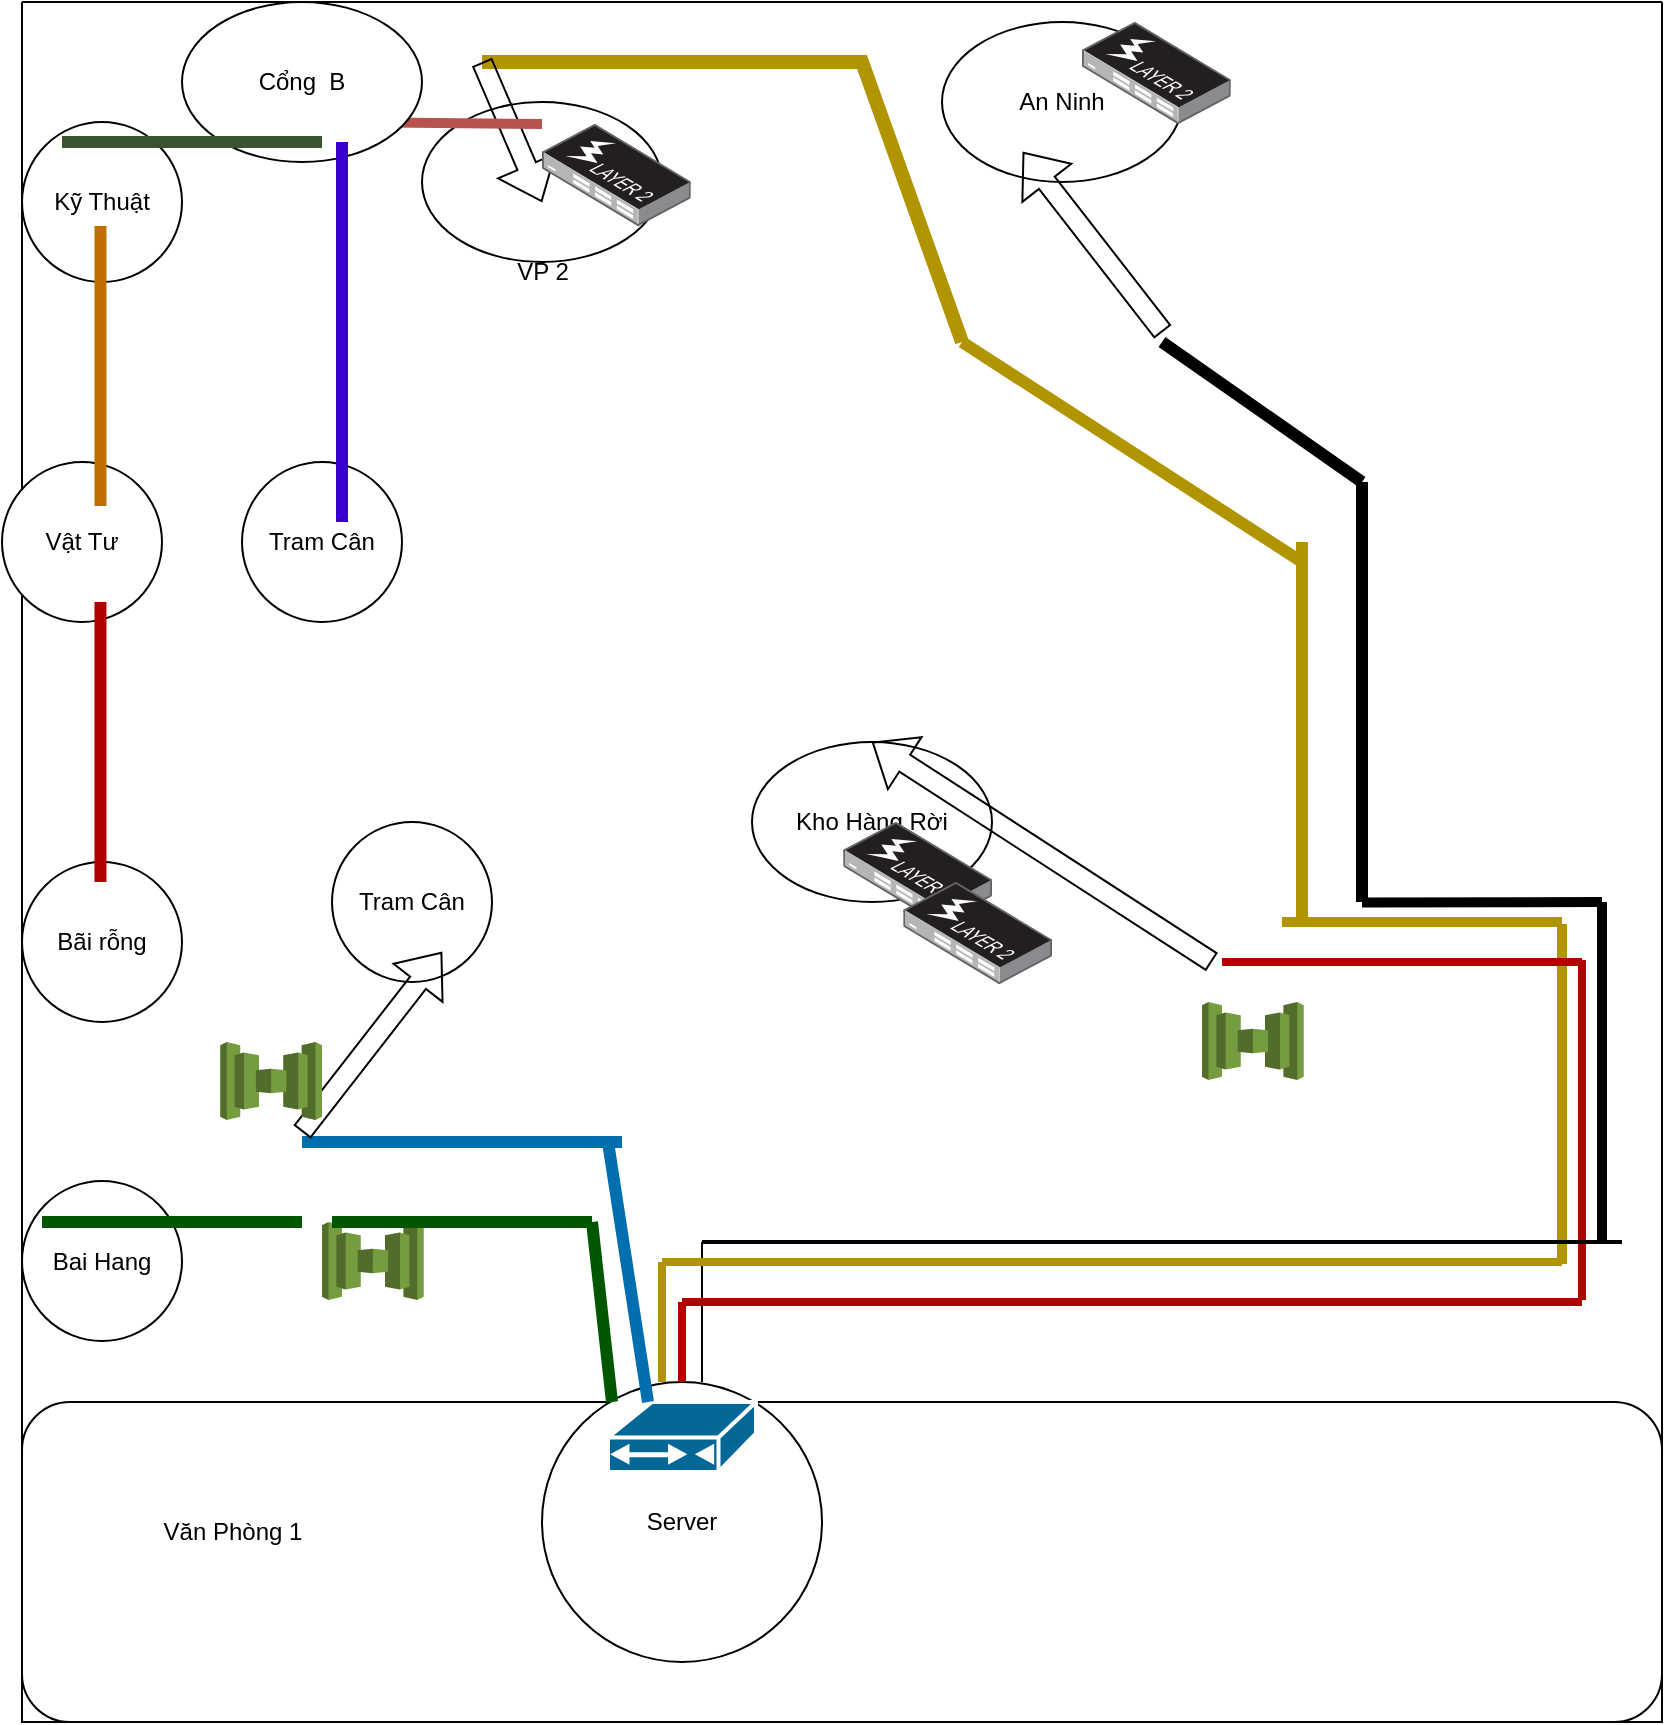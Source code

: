 <mxfile version="22.1.11" type="github">
  <diagram name="Page-1" id="O-Mc9IpzTSZV31hoqgJX">
    <mxGraphModel dx="1843" dy="898" grid="1" gridSize="10" guides="1" tooltips="1" connect="1" arrows="1" fold="1" page="1" pageScale="1" pageWidth="850" pageHeight="1100" math="0" shadow="0">
      <root>
        <mxCell id="0" />
        <mxCell id="1" parent="0" />
        <mxCell id="ijUQ5QHxTH0PN0Z5ZuHK-1" value="" style="swimlane;startSize=0;" vertex="1" parent="1">
          <mxGeometry y="30" width="820" height="860" as="geometry" />
        </mxCell>
        <mxCell id="ijUQ5QHxTH0PN0Z5ZuHK-3" value="" style="rounded=1;whiteSpace=wrap;html=1;" vertex="1" parent="ijUQ5QHxTH0PN0Z5ZuHK-1">
          <mxGeometry y="700" width="820" height="160" as="geometry" />
        </mxCell>
        <mxCell id="ijUQ5QHxTH0PN0Z5ZuHK-5" value="Văn Phòng 1" style="text;html=1;align=center;verticalAlign=middle;resizable=0;points=[];autosize=1;strokeColor=none;fillColor=none;" vertex="1" parent="ijUQ5QHxTH0PN0Z5ZuHK-1">
          <mxGeometry x="60" y="750" width="90" height="30" as="geometry" />
        </mxCell>
        <mxCell id="ijUQ5QHxTH0PN0Z5ZuHK-6" value="Server" style="ellipse;whiteSpace=wrap;html=1;aspect=fixed;" vertex="1" parent="ijUQ5QHxTH0PN0Z5ZuHK-1">
          <mxGeometry x="260" y="690" width="140" height="140" as="geometry" />
        </mxCell>
        <mxCell id="ijUQ5QHxTH0PN0Z5ZuHK-13" value="" style="shape=mxgraph.cisco.modems_and_phones.cable_modem;html=1;pointerEvents=1;dashed=0;fillColor=#036897;strokeColor=#ffffff;strokeWidth=2;verticalLabelPosition=bottom;verticalAlign=top;align=center;outlineConnect=0;" vertex="1" parent="ijUQ5QHxTH0PN0Z5ZuHK-1">
          <mxGeometry x="293" y="700" width="74" height="35" as="geometry" />
        </mxCell>
        <mxCell id="ijUQ5QHxTH0PN0Z5ZuHK-15" value="" style="endArrow=none;html=1;rounded=0;strokeWidth=4;fillColor=#e51400;strokeColor=#B20000;" edge="1" parent="ijUQ5QHxTH0PN0Z5ZuHK-1">
          <mxGeometry width="50" height="50" relative="1" as="geometry">
            <mxPoint x="329.999" y="690" as="sourcePoint" />
            <mxPoint x="330" y="650" as="targetPoint" />
          </mxGeometry>
        </mxCell>
        <mxCell id="ijUQ5QHxTH0PN0Z5ZuHK-17" value="" style="endArrow=none;html=1;rounded=0;" edge="1" parent="ijUQ5QHxTH0PN0Z5ZuHK-1">
          <mxGeometry width="50" height="50" relative="1" as="geometry">
            <mxPoint x="339.999" y="690" as="sourcePoint" />
            <mxPoint x="340" y="650" as="targetPoint" />
            <Array as="points">
              <mxPoint x="340" y="620" />
            </Array>
          </mxGeometry>
        </mxCell>
        <mxCell id="ijUQ5QHxTH0PN0Z5ZuHK-18" value="" style="endArrow=none;html=1;rounded=0;fillColor=#e3c800;strokeColor=#B09500;strokeWidth=4;" edge="1" parent="ijUQ5QHxTH0PN0Z5ZuHK-1">
          <mxGeometry width="50" height="50" relative="1" as="geometry">
            <mxPoint x="319.999" y="690" as="sourcePoint" />
            <mxPoint x="320" y="650" as="targetPoint" />
            <Array as="points">
              <mxPoint x="320" y="630" />
            </Array>
          </mxGeometry>
        </mxCell>
        <mxCell id="ijUQ5QHxTH0PN0Z5ZuHK-34" value="" style="endArrow=none;html=1;rounded=0;fillColor=#e3c800;strokeColor=#B09500;strokeWidth=4;" edge="1" parent="ijUQ5QHxTH0PN0Z5ZuHK-1">
          <mxGeometry width="50" height="50" relative="1" as="geometry">
            <mxPoint x="770" y="630" as="sourcePoint" />
            <mxPoint x="330" y="630" as="targetPoint" />
            <Array as="points">
              <mxPoint x="320" y="630" />
            </Array>
          </mxGeometry>
        </mxCell>
        <mxCell id="ijUQ5QHxTH0PN0Z5ZuHK-32" value="" style="endArrow=none;html=1;rounded=0;fillColor=#e51400;strokeColor=#B20000;strokeWidth=4;" edge="1" parent="ijUQ5QHxTH0PN0Z5ZuHK-1">
          <mxGeometry width="50" height="50" relative="1" as="geometry">
            <mxPoint x="780" y="650" as="sourcePoint" />
            <mxPoint x="340" y="650" as="targetPoint" />
            <Array as="points">
              <mxPoint x="330" y="650" />
            </Array>
          </mxGeometry>
        </mxCell>
        <mxCell id="ijUQ5QHxTH0PN0Z5ZuHK-36" value="" style="endArrow=none;html=1;rounded=0;fillColor=#e3c800;strokeColor=#B09500;strokeWidth=5;" edge="1" parent="ijUQ5QHxTH0PN0Z5ZuHK-1">
          <mxGeometry width="50" height="50" relative="1" as="geometry">
            <mxPoint x="770" y="631" as="sourcePoint" />
            <mxPoint x="770" y="461" as="targetPoint" />
          </mxGeometry>
        </mxCell>
        <mxCell id="ijUQ5QHxTH0PN0Z5ZuHK-37" value="" style="endArrow=none;html=1;rounded=0;strokeWidth=5;" edge="1" parent="ijUQ5QHxTH0PN0Z5ZuHK-1">
          <mxGeometry width="50" height="50" relative="1" as="geometry">
            <mxPoint x="790" y="620" as="sourcePoint" />
            <mxPoint x="790" y="450" as="targetPoint" />
          </mxGeometry>
        </mxCell>
        <mxCell id="ijUQ5QHxTH0PN0Z5ZuHK-38" value="" style="endArrow=none;html=1;rounded=0;fillColor=#e51400;strokeColor=#B20000;strokeWidth=4;" edge="1" parent="ijUQ5QHxTH0PN0Z5ZuHK-1">
          <mxGeometry width="50" height="50" relative="1" as="geometry">
            <mxPoint x="780" y="649" as="sourcePoint" />
            <mxPoint x="780" y="479" as="targetPoint" />
          </mxGeometry>
        </mxCell>
        <mxCell id="ijUQ5QHxTH0PN0Z5ZuHK-39" value="" style="endArrow=none;html=1;rounded=0;strokeWidth=2;" edge="1" parent="ijUQ5QHxTH0PN0Z5ZuHK-1">
          <mxGeometry width="50" height="50" relative="1" as="geometry">
            <mxPoint x="800" y="620" as="sourcePoint" />
            <mxPoint x="350" y="620" as="targetPoint" />
            <Array as="points">
              <mxPoint x="340" y="620" />
            </Array>
          </mxGeometry>
        </mxCell>
        <mxCell id="ijUQ5QHxTH0PN0Z5ZuHK-43" value="Kho Hàng Rời" style="ellipse;whiteSpace=wrap;html=1;" vertex="1" parent="ijUQ5QHxTH0PN0Z5ZuHK-1">
          <mxGeometry x="365" y="370" width="120" height="80" as="geometry" />
        </mxCell>
        <mxCell id="ijUQ5QHxTH0PN0Z5ZuHK-33" value="" style="endArrow=none;html=1;rounded=0;strokeWidth=5;" edge="1" parent="ijUQ5QHxTH0PN0Z5ZuHK-1">
          <mxGeometry width="50" height="50" relative="1" as="geometry">
            <mxPoint x="790" y="450" as="sourcePoint" />
            <mxPoint x="680" y="450.23" as="targetPoint" />
            <Array as="points">
              <mxPoint x="670" y="450.23" />
            </Array>
          </mxGeometry>
        </mxCell>
        <mxCell id="ijUQ5QHxTH0PN0Z5ZuHK-44" value="" style="shape=flexArrow;endArrow=classic;html=1;rounded=0;" edge="1" parent="ijUQ5QHxTH0PN0Z5ZuHK-1">
          <mxGeometry width="50" height="50" relative="1" as="geometry">
            <mxPoint x="595" y="480" as="sourcePoint" />
            <mxPoint x="425" y="370" as="targetPoint" />
          </mxGeometry>
        </mxCell>
        <mxCell id="ijUQ5QHxTH0PN0Z5ZuHK-46" value="" style="endArrow=none;html=1;rounded=0;fillColor=#e3c800;strokeColor=#B09500;strokeWidth=6;" edge="1" parent="ijUQ5QHxTH0PN0Z5ZuHK-1">
          <mxGeometry width="50" height="50" relative="1" as="geometry">
            <mxPoint x="640" y="460" as="sourcePoint" />
            <mxPoint x="640" y="270" as="targetPoint" />
          </mxGeometry>
        </mxCell>
        <mxCell id="ijUQ5QHxTH0PN0Z5ZuHK-47" value="" style="endArrow=none;html=1;rounded=0;strokeWidth=6;" edge="1" parent="ijUQ5QHxTH0PN0Z5ZuHK-1">
          <mxGeometry width="50" height="50" relative="1" as="geometry">
            <mxPoint x="670" y="450" as="sourcePoint" />
            <mxPoint x="670" y="240" as="targetPoint" />
          </mxGeometry>
        </mxCell>
        <mxCell id="ijUQ5QHxTH0PN0Z5ZuHK-50" value="" style="endArrow=none;html=1;rounded=0;strokeWidth=6;" edge="1" parent="ijUQ5QHxTH0PN0Z5ZuHK-1">
          <mxGeometry width="50" height="50" relative="1" as="geometry">
            <mxPoint x="570" y="170" as="sourcePoint" />
            <mxPoint x="670" y="240" as="targetPoint" />
          </mxGeometry>
        </mxCell>
        <mxCell id="ijUQ5QHxTH0PN0Z5ZuHK-48" value="" style="endArrow=none;html=1;rounded=0;strokeWidth=6;fillColor=#e3c800;strokeColor=#B09500;" edge="1" parent="ijUQ5QHxTH0PN0Z5ZuHK-1">
          <mxGeometry width="50" height="50" relative="1" as="geometry">
            <mxPoint x="470" y="170" as="sourcePoint" />
            <mxPoint x="640" y="280" as="targetPoint" />
          </mxGeometry>
        </mxCell>
        <mxCell id="ijUQ5QHxTH0PN0Z5ZuHK-53" value="" style="outlineConnect=0;dashed=0;verticalLabelPosition=bottom;verticalAlign=top;align=center;html=1;shape=mxgraph.aws3.connect;fillColor=#759C3E;gradientColor=none;" vertex="1" parent="ijUQ5QHxTH0PN0Z5ZuHK-1">
          <mxGeometry x="150" y="610" width="50.87" height="39" as="geometry" />
        </mxCell>
        <mxCell id="ijUQ5QHxTH0PN0Z5ZuHK-63" value="An Ninh" style="ellipse;whiteSpace=wrap;html=1;" vertex="1" parent="ijUQ5QHxTH0PN0Z5ZuHK-1">
          <mxGeometry x="460" y="10" width="120" height="80" as="geometry" />
        </mxCell>
        <mxCell id="ijUQ5QHxTH0PN0Z5ZuHK-64" value="" style="endArrow=none;html=1;rounded=0;fillColor=#e3c800;strokeColor=#B09500;strokeWidth=7;" edge="1" parent="ijUQ5QHxTH0PN0Z5ZuHK-1">
          <mxGeometry width="50" height="50" relative="1" as="geometry">
            <mxPoint x="230" y="30" as="sourcePoint" />
            <mxPoint x="470" y="170" as="targetPoint" />
            <Array as="points">
              <mxPoint x="420" y="30" />
            </Array>
          </mxGeometry>
        </mxCell>
        <mxCell id="ijUQ5QHxTH0PN0Z5ZuHK-65" value="" style="shape=flexArrow;endArrow=classic;html=1;rounded=0;" edge="1" parent="ijUQ5QHxTH0PN0Z5ZuHK-1">
          <mxGeometry width="50" height="50" relative="1" as="geometry">
            <mxPoint x="570.44" y="165" as="sourcePoint" />
            <mxPoint x="500.44" y="75" as="targetPoint" />
          </mxGeometry>
        </mxCell>
        <mxCell id="ijUQ5QHxTH0PN0Z5ZuHK-66" value="" style="ellipse;whiteSpace=wrap;html=1;" vertex="1" parent="ijUQ5QHxTH0PN0Z5ZuHK-1">
          <mxGeometry x="200" y="50" width="120" height="80" as="geometry" />
        </mxCell>
        <mxCell id="ijUQ5QHxTH0PN0Z5ZuHK-67" value="" style="shape=flexArrow;endArrow=classic;html=1;rounded=0;" edge="1" parent="ijUQ5QHxTH0PN0Z5ZuHK-1">
          <mxGeometry width="50" height="50" relative="1" as="geometry">
            <mxPoint x="230" y="30" as="sourcePoint" />
            <mxPoint x="260" y="100" as="targetPoint" />
          </mxGeometry>
        </mxCell>
        <mxCell id="ijUQ5QHxTH0PN0Z5ZuHK-68" value="" style="endArrow=none;html=1;rounded=0;fillColor=#f8cecc;gradientColor=#ea6b66;strokeColor=#b85450;strokeWidth=5;" edge="1" parent="ijUQ5QHxTH0PN0Z5ZuHK-1">
          <mxGeometry width="50" height="50" relative="1" as="geometry">
            <mxPoint x="160" y="60" as="sourcePoint" />
            <mxPoint x="260" y="61" as="targetPoint" />
          </mxGeometry>
        </mxCell>
        <mxCell id="ijUQ5QHxTH0PN0Z5ZuHK-70" value="Cổng&amp;nbsp; B" style="ellipse;whiteSpace=wrap;html=1;" vertex="1" parent="ijUQ5QHxTH0PN0Z5ZuHK-1">
          <mxGeometry x="80" width="120" height="80" as="geometry" />
        </mxCell>
        <mxCell id="ijUQ5QHxTH0PN0Z5ZuHK-40" value="" style="endArrow=none;html=1;rounded=0;fillColor=#e51400;strokeColor=#B20000;strokeWidth=4;" edge="1" parent="ijUQ5QHxTH0PN0Z5ZuHK-1">
          <mxGeometry width="50" height="50" relative="1" as="geometry">
            <mxPoint x="780" y="480" as="sourcePoint" />
            <mxPoint x="610" y="480" as="targetPoint" />
            <Array as="points">
              <mxPoint x="600" y="480" />
            </Array>
          </mxGeometry>
        </mxCell>
        <mxCell id="ijUQ5QHxTH0PN0Z5ZuHK-41" value="" style="endArrow=none;html=1;rounded=0;strokeWidth=5;fillColor=#e3c800;strokeColor=#B09500;" edge="1" parent="ijUQ5QHxTH0PN0Z5ZuHK-1">
          <mxGeometry width="50" height="50" relative="1" as="geometry">
            <mxPoint x="770" y="460" as="sourcePoint" />
            <mxPoint x="670" y="460" as="targetPoint" />
            <Array as="points">
              <mxPoint x="630" y="460" />
              <mxPoint x="710" y="460" />
            </Array>
          </mxGeometry>
        </mxCell>
        <mxCell id="ijUQ5QHxTH0PN0Z5ZuHK-74" value="" style="image;points=[];aspect=fixed;html=1;align=center;shadow=0;dashed=0;image=img/lib/allied_telesis/switch/Switch_24_port_L2_POE.svg;" vertex="1" parent="ijUQ5QHxTH0PN0Z5ZuHK-1">
          <mxGeometry x="410.6" y="410" width="74.4" height="51" as="geometry" />
        </mxCell>
        <mxCell id="ijUQ5QHxTH0PN0Z5ZuHK-75" value="" style="image;points=[];aspect=fixed;html=1;align=center;shadow=0;dashed=0;image=img/lib/allied_telesis/switch/Switch_24_port_L2_POE.svg;" vertex="1" parent="ijUQ5QHxTH0PN0Z5ZuHK-1">
          <mxGeometry x="530" y="10" width="74.4" height="51" as="geometry" />
        </mxCell>
        <mxCell id="ijUQ5QHxTH0PN0Z5ZuHK-76" value="" style="image;points=[];aspect=fixed;html=1;align=center;shadow=0;dashed=0;image=img/lib/allied_telesis/switch/Switch_24_port_L2_POE.svg;" vertex="1" parent="ijUQ5QHxTH0PN0Z5ZuHK-1">
          <mxGeometry x="260" y="61" width="74.4" height="51" as="geometry" />
        </mxCell>
        <mxCell id="ijUQ5QHxTH0PN0Z5ZuHK-79" value="VP 2" style="text;html=1;align=center;verticalAlign=middle;resizable=0;points=[];autosize=1;strokeColor=none;fillColor=none;" vertex="1" parent="ijUQ5QHxTH0PN0Z5ZuHK-1">
          <mxGeometry x="235" y="120" width="50" height="30" as="geometry" />
        </mxCell>
        <mxCell id="ijUQ5QHxTH0PN0Z5ZuHK-80" value="Tram Cân" style="ellipse;whiteSpace=wrap;html=1;aspect=fixed;" vertex="1" parent="ijUQ5QHxTH0PN0Z5ZuHK-1">
          <mxGeometry x="110" y="230" width="80" height="80" as="geometry" />
        </mxCell>
        <mxCell id="ijUQ5QHxTH0PN0Z5ZuHK-81" value="" style="endArrow=none;html=1;rounded=0;fillColor=#6a00ff;strokeColor=#3700CC;strokeWidth=6;" edge="1" parent="ijUQ5QHxTH0PN0Z5ZuHK-1">
          <mxGeometry width="50" height="50" relative="1" as="geometry">
            <mxPoint x="160" y="260" as="sourcePoint" />
            <mxPoint x="160" y="70" as="targetPoint" />
          </mxGeometry>
        </mxCell>
        <mxCell id="ijUQ5QHxTH0PN0Z5ZuHK-82" value="Tram Cân" style="ellipse;whiteSpace=wrap;html=1;aspect=fixed;" vertex="1" parent="ijUQ5QHxTH0PN0Z5ZuHK-1">
          <mxGeometry x="155" y="410" width="80" height="80" as="geometry" />
        </mxCell>
        <mxCell id="ijUQ5QHxTH0PN0Z5ZuHK-83" value="" style="endArrow=none;html=1;rounded=0;fillColor=#008a00;strokeColor=#005700;strokeWidth=6;" edge="1" parent="ijUQ5QHxTH0PN0Z5ZuHK-1">
          <mxGeometry width="50" height="50" relative="1" as="geometry">
            <mxPoint x="295" y="700" as="sourcePoint" />
            <mxPoint x="285" y="610" as="targetPoint" />
          </mxGeometry>
        </mxCell>
        <mxCell id="ijUQ5QHxTH0PN0Z5ZuHK-84" value="" style="endArrow=none;html=1;rounded=0;fillColor=#008a00;strokeColor=#005700;strokeWidth=6;" edge="1" parent="ijUQ5QHxTH0PN0Z5ZuHK-1">
          <mxGeometry width="50" height="50" relative="1" as="geometry">
            <mxPoint x="285" y="610" as="sourcePoint" />
            <mxPoint x="155" y="610" as="targetPoint" />
          </mxGeometry>
        </mxCell>
        <mxCell id="ijUQ5QHxTH0PN0Z5ZuHK-85" value="" style="endArrow=none;html=1;rounded=0;fillColor=#1ba1e2;strokeColor=#006EAF;strokeWidth=6;" edge="1" parent="ijUQ5QHxTH0PN0Z5ZuHK-1">
          <mxGeometry width="50" height="50" relative="1" as="geometry">
            <mxPoint x="313" y="700" as="sourcePoint" />
            <mxPoint x="293" y="570" as="targetPoint" />
          </mxGeometry>
        </mxCell>
        <mxCell id="ijUQ5QHxTH0PN0Z5ZuHK-86" value="" style="endArrow=none;html=1;rounded=0;fillColor=#1ba1e2;strokeColor=#006EAF;strokeWidth=6;" edge="1" parent="ijUQ5QHxTH0PN0Z5ZuHK-1">
          <mxGeometry width="50" height="50" relative="1" as="geometry">
            <mxPoint x="300" y="570" as="sourcePoint" />
            <mxPoint x="140" y="570" as="targetPoint" />
          </mxGeometry>
        </mxCell>
        <mxCell id="ijUQ5QHxTH0PN0Z5ZuHK-87" value="" style="shape=flexArrow;endArrow=classic;html=1;rounded=0;" edge="1" parent="ijUQ5QHxTH0PN0Z5ZuHK-1">
          <mxGeometry width="50" height="50" relative="1" as="geometry">
            <mxPoint x="140" y="565" as="sourcePoint" />
            <mxPoint x="210" y="475" as="targetPoint" />
          </mxGeometry>
        </mxCell>
        <mxCell id="ijUQ5QHxTH0PN0Z5ZuHK-89" value="" style="outlineConnect=0;dashed=0;verticalLabelPosition=bottom;verticalAlign=top;align=center;html=1;shape=mxgraph.aws3.connect;fillColor=#759C3E;gradientColor=none;" vertex="1" parent="ijUQ5QHxTH0PN0Z5ZuHK-1">
          <mxGeometry x="99.13" y="520" width="50.87" height="39" as="geometry" />
        </mxCell>
        <mxCell id="ijUQ5QHxTH0PN0Z5ZuHK-91" value="Bai Hang" style="ellipse;whiteSpace=wrap;html=1;aspect=fixed;" vertex="1" parent="ijUQ5QHxTH0PN0Z5ZuHK-1">
          <mxGeometry y="589.5" width="80" height="80" as="geometry" />
        </mxCell>
        <mxCell id="ijUQ5QHxTH0PN0Z5ZuHK-92" value="" style="endArrow=none;html=1;rounded=0;fillColor=#008a00;strokeColor=#005700;strokeWidth=6;" edge="1" parent="ijUQ5QHxTH0PN0Z5ZuHK-1">
          <mxGeometry width="50" height="50" relative="1" as="geometry">
            <mxPoint x="140" y="610" as="sourcePoint" />
            <mxPoint x="10" y="610" as="targetPoint" />
          </mxGeometry>
        </mxCell>
        <mxCell id="ijUQ5QHxTH0PN0Z5ZuHK-94" value="Kỹ Thuật" style="ellipse;whiteSpace=wrap;html=1;aspect=fixed;" vertex="1" parent="ijUQ5QHxTH0PN0Z5ZuHK-1">
          <mxGeometry y="60" width="80" height="80" as="geometry" />
        </mxCell>
        <mxCell id="ijUQ5QHxTH0PN0Z5ZuHK-95" value="" style="endArrow=none;html=1;rounded=0;fillColor=#6d8764;strokeColor=#3A5431;strokeWidth=6;" edge="1" parent="ijUQ5QHxTH0PN0Z5ZuHK-1">
          <mxGeometry width="50" height="50" relative="1" as="geometry">
            <mxPoint x="150" y="70" as="sourcePoint" />
            <mxPoint x="20" y="70" as="targetPoint" />
          </mxGeometry>
        </mxCell>
        <mxCell id="ijUQ5QHxTH0PN0Z5ZuHK-97" value="Vật Tư" style="ellipse;whiteSpace=wrap;html=1;aspect=fixed;" vertex="1" parent="ijUQ5QHxTH0PN0Z5ZuHK-1">
          <mxGeometry x="-10" y="230" width="80" height="80" as="geometry" />
        </mxCell>
        <mxCell id="ijUQ5QHxTH0PN0Z5ZuHK-99" value="" style="endArrow=none;html=1;rounded=0;fillColor=#f0a30a;strokeColor=#BD7000;strokeWidth=6;" edge="1" parent="ijUQ5QHxTH0PN0Z5ZuHK-1">
          <mxGeometry width="50" height="50" relative="1" as="geometry">
            <mxPoint x="39.23" y="252" as="sourcePoint" />
            <mxPoint x="39.23" y="112" as="targetPoint" />
          </mxGeometry>
        </mxCell>
        <mxCell id="ijUQ5QHxTH0PN0Z5ZuHK-100" value="Bãi rỗng" style="ellipse;whiteSpace=wrap;html=1;aspect=fixed;" vertex="1" parent="ijUQ5QHxTH0PN0Z5ZuHK-1">
          <mxGeometry y="430" width="80" height="80" as="geometry" />
        </mxCell>
        <mxCell id="ijUQ5QHxTH0PN0Z5ZuHK-101" value="" style="endArrow=none;html=1;rounded=0;fillColor=#e51400;strokeColor=#B20000;strokeWidth=6;" edge="1" parent="ijUQ5QHxTH0PN0Z5ZuHK-1">
          <mxGeometry width="50" height="50" relative="1" as="geometry">
            <mxPoint x="39.23" y="440" as="sourcePoint" />
            <mxPoint x="39.23" y="300" as="targetPoint" />
          </mxGeometry>
        </mxCell>
        <mxCell id="ijUQ5QHxTH0PN0Z5ZuHK-77" value="" style="image;points=[];aspect=fixed;html=1;align=center;shadow=0;dashed=0;image=img/lib/allied_telesis/switch/Switch_24_port_L2_POE.svg;" vertex="1" parent="1">
          <mxGeometry x="440.6" y="470" width="74.4" height="51" as="geometry" />
        </mxCell>
        <mxCell id="ijUQ5QHxTH0PN0Z5ZuHK-88" value="" style="outlineConnect=0;dashed=0;verticalLabelPosition=bottom;verticalAlign=top;align=center;html=1;shape=mxgraph.aws3.connect;fillColor=#759C3E;gradientColor=none;" vertex="1" parent="1">
          <mxGeometry x="590" y="530" width="50.87" height="39" as="geometry" />
        </mxCell>
      </root>
    </mxGraphModel>
  </diagram>
</mxfile>
